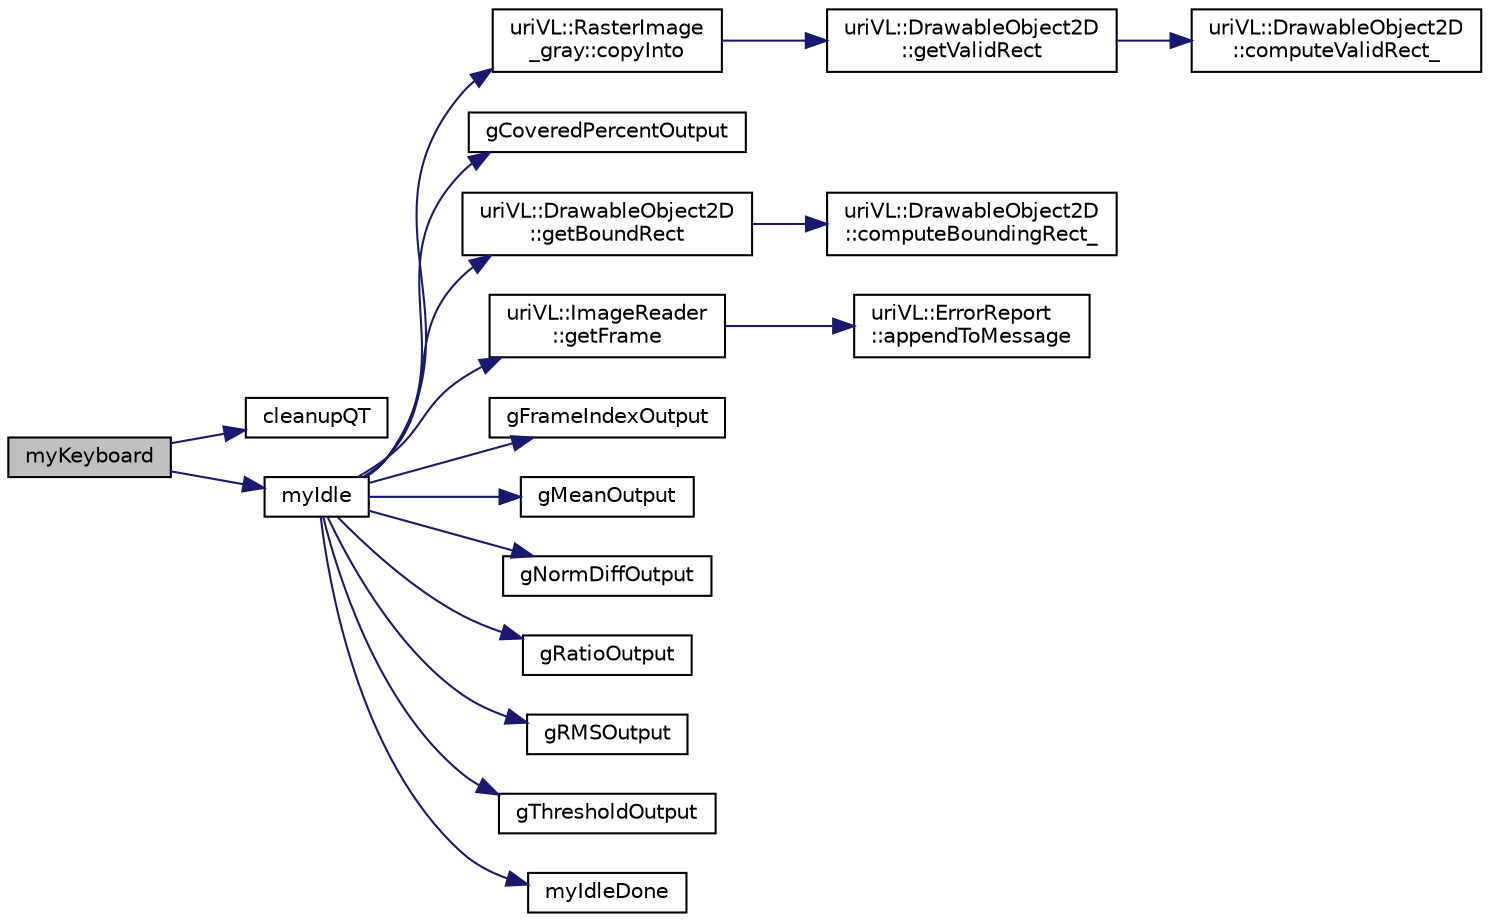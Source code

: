 digraph "myKeyboard"
{
  edge [fontname="Helvetica",fontsize="10",labelfontname="Helvetica",labelfontsize="10"];
  node [fontname="Helvetica",fontsize="10",shape=record];
  rankdir="LR";
  Node1 [label="myKeyboard",height=0.2,width=0.4,color="black", fillcolor="grey75", style="filled", fontcolor="black"];
  Node1 -> Node2 [color="midnightblue",fontsize="10",style="solid",fontname="Helvetica"];
  Node2 [label="cleanupQT",height=0.2,width=0.4,color="black", fillcolor="white", style="filled",URL="$backgroundUpdate__main_8cpp.html#aacd0165f2c23bad146febb560c1b2c9c"];
  Node1 -> Node3 [color="midnightblue",fontsize="10",style="solid",fontname="Helvetica"];
  Node3 [label="myIdle",height=0.2,width=0.4,color="black", fillcolor="white", style="filled",URL="$backgroundUpdate__main_8cpp.html#a8b6b5874f18eb288af28f2ea8dc37afd"];
  Node3 -> Node4 [color="midnightblue",fontsize="10",style="solid",fontname="Helvetica"];
  Node4 [label="uriVL::RasterImage\l_gray::copyInto",height=0.2,width=0.4,color="black", fillcolor="white", style="filled",URL="$classuriVL_1_1RasterImage__gray.html#a5e7d296218460c8a69185f670142149d",tooltip="Copies this image into the one received as parameter. "];
  Node4 -> Node5 [color="midnightblue",fontsize="10",style="solid",fontname="Helvetica"];
  Node5 [label="uriVL::DrawableObject2D\l::getValidRect",height=0.2,width=0.4,color="black", fillcolor="white", style="filled",URL="$classuriVL_1_1DrawableObject2D.html#ad654c2c5da02b3b20298c3eef4153874",tooltip="Returns the object&#39;s valid data rectangle. "];
  Node5 -> Node6 [color="midnightblue",fontsize="10",style="solid",fontname="Helvetica"];
  Node6 [label="uriVL::DrawableObject2D\l::computeValidRect_",height=0.2,width=0.4,color="black", fillcolor="white", style="filled",URL="$classuriVL_1_1DrawableObject2D.html#a9eb135fd212d80a8fbc3caa7e242d9dd",tooltip="Calculates the object&#39;s valid box. "];
  Node3 -> Node7 [color="midnightblue",fontsize="10",style="solid",fontname="Helvetica"];
  Node7 [label="gCoveredPercentOutput",height=0.2,width=0.4,color="black", fillcolor="white", style="filled",URL="$backgroundUpdate__main_8cpp.html#a2fb55d65a05b79b0d76f0fe4a9dcb996"];
  Node3 -> Node8 [color="midnightblue",fontsize="10",style="solid",fontname="Helvetica"];
  Node8 [label="uriVL::DrawableObject2D\l::getBoundRect",height=0.2,width=0.4,color="black", fillcolor="white", style="filled",URL="$classuriVL_1_1DrawableObject2D.html#a1d910add62acd9ad51986f3502a721de",tooltip="Returns the object&#39;s bounding rectangle. "];
  Node8 -> Node9 [color="midnightblue",fontsize="10",style="solid",fontname="Helvetica"];
  Node9 [label="uriVL::DrawableObject2D\l::computeBoundingRect_",height=0.2,width=0.4,color="black", fillcolor="white", style="filled",URL="$classuriVL_1_1DrawableObject2D.html#a569f0abdc2b5f708543cee537b9809ff",tooltip="Calculates the object&#39;s bounding rect. "];
  Node3 -> Node10 [color="midnightblue",fontsize="10",style="solid",fontname="Helvetica"];
  Node10 [label="uriVL::ImageReader\l::getFrame",height=0.2,width=0.4,color="black", fillcolor="white", style="filled",URL="$classuriVL_1_1ImageReader.html#a1b063b6fc4451a0c59547f387085c0e1",tooltip="Get an image frame from the preselected source. "];
  Node10 -> Node11 [color="midnightblue",fontsize="10",style="solid",fontname="Helvetica"];
  Node11 [label="uriVL::ErrorReport\l::appendToMessage",height=0.2,width=0.4,color="black", fillcolor="white", style="filled",URL="$classuriVL_1_1ErrorReport.html#a65100d12091947d1df26c38f48058569",tooltip="Appends a string to the error message. "];
  Node3 -> Node12 [color="midnightblue",fontsize="10",style="solid",fontname="Helvetica"];
  Node12 [label="gFrameIndexOutput",height=0.2,width=0.4,color="black", fillcolor="white", style="filled",URL="$backgroundUpdate__main_8cpp.html#abf20aac5f25d60cd9e764b0c7601b645"];
  Node3 -> Node13 [color="midnightblue",fontsize="10",style="solid",fontname="Helvetica"];
  Node13 [label="gMeanOutput",height=0.2,width=0.4,color="black", fillcolor="white", style="filled",URL="$backgroundUpdate__main_8cpp.html#ac8071f30d156fbb01052a4cb832907d1"];
  Node3 -> Node14 [color="midnightblue",fontsize="10",style="solid",fontname="Helvetica"];
  Node14 [label="gNormDiffOutput",height=0.2,width=0.4,color="black", fillcolor="white", style="filled",URL="$backgroundUpdate__main_8cpp.html#a6d8affb17a228640c29126ffafc1f9cc"];
  Node3 -> Node15 [color="midnightblue",fontsize="10",style="solid",fontname="Helvetica"];
  Node15 [label="gRatioOutput",height=0.2,width=0.4,color="black", fillcolor="white", style="filled",URL="$backgroundUpdate__main_8cpp.html#a9051aa51fcd5ea1256aff23276aedf7a"];
  Node3 -> Node16 [color="midnightblue",fontsize="10",style="solid",fontname="Helvetica"];
  Node16 [label="gRMSOutput",height=0.2,width=0.4,color="black", fillcolor="white", style="filled",URL="$backgroundUpdate__main_8cpp.html#a640c58c2f8953402247a0c92b635b835"];
  Node3 -> Node17 [color="midnightblue",fontsize="10",style="solid",fontname="Helvetica"];
  Node17 [label="gThresholdOutput",height=0.2,width=0.4,color="black", fillcolor="white", style="filled",URL="$backgroundUpdate__main_8cpp.html#a32f103a8b761f175d48509243c7519a9"];
  Node3 -> Node18 [color="midnightblue",fontsize="10",style="solid",fontname="Helvetica"];
  Node18 [label="myIdleDone",height=0.2,width=0.4,color="black", fillcolor="white", style="filled",URL="$backgroundUpdate__main_8cpp.html#aecb76b76a1aa99390ebe7615612927dd"];
}
